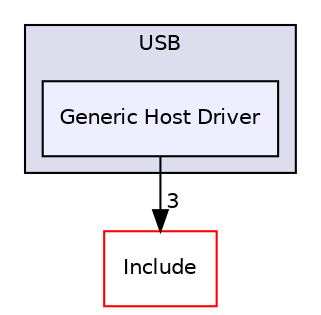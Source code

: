 digraph "C:/Users/mainuser/Desktop/School/SeniorProject/EthKitTCP/Microchip/USB/Generic Host Driver" {
  compound=true
  node [ fontsize="10", fontname="Helvetica"];
  edge [ labelfontsize="10", labelfontname="Helvetica"];
  subgraph clusterdir_0a24c4421d9b613056fbe1b6b73d66fc {
    graph [ bgcolor="#ddddee", pencolor="black", label="USB" fontname="Helvetica", fontsize="10", URL="dir_0a24c4421d9b613056fbe1b6b73d66fc.html"]
  dir_a452731fc8fd8d5dd409ddf0ed1bef13 [shape=box, label="Generic Host Driver", style="filled", fillcolor="#eeeeff", pencolor="black", URL="dir_a452731fc8fd8d5dd409ddf0ed1bef13.html"];
  }
  dir_7ce300d8a919a620616ec6bc64c02d37 [shape=box label="Include" fillcolor="white" style="filled" color="red" URL="dir_7ce300d8a919a620616ec6bc64c02d37.html"];
  dir_a452731fc8fd8d5dd409ddf0ed1bef13->dir_7ce300d8a919a620616ec6bc64c02d37 [headlabel="3", labeldistance=1.5 headhref="dir_000085_000022.html"];
}
